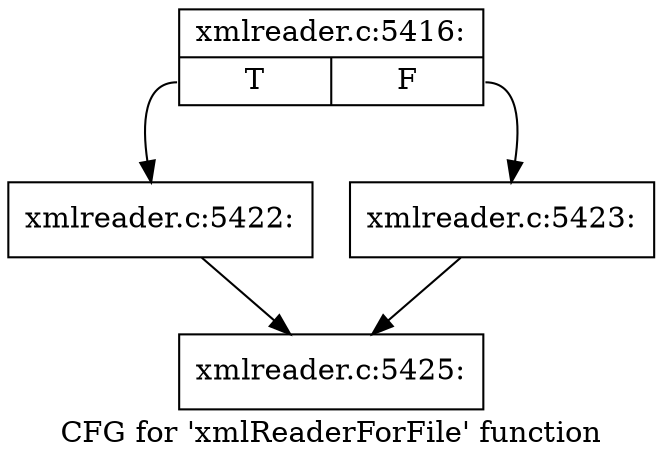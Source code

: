 digraph "CFG for 'xmlReaderForFile' function" {
	label="CFG for 'xmlReaderForFile' function";

	Node0x55e4493b1da0 [shape=record,label="{xmlreader.c:5416:|{<s0>T|<s1>F}}"];
	Node0x55e4493b1da0:s0 -> Node0x55e449505270;
	Node0x55e4493b1da0:s1 -> Node0x55e4495052c0;
	Node0x55e449505270 [shape=record,label="{xmlreader.c:5422:}"];
	Node0x55e449505270 -> Node0x55e4493b1bd0;
	Node0x55e4495052c0 [shape=record,label="{xmlreader.c:5423:}"];
	Node0x55e4495052c0 -> Node0x55e4493b1bd0;
	Node0x55e4493b1bd0 [shape=record,label="{xmlreader.c:5425:}"];
}
